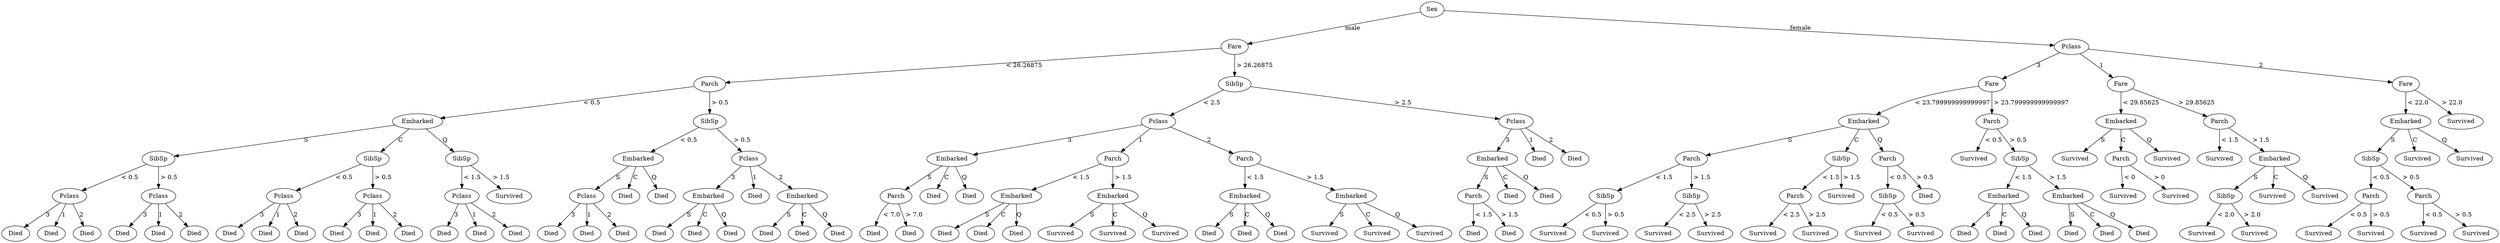 digraph Titanic {
	"4e23335c-85a3-11eb-a49c-4ccc6abbba53" [label=Sex]
	"4e716cb8-85a3-11eb-bcbf-4ccc6abbba53" [label=Fare]
	"4e74c5d4-85a3-11eb-b9cc-4ccc6abbba53" [label=Parch]
	"4e778354-85a3-11eb-af9f-4ccc6abbba53" [label=Embarked]
	"4e79568a-85a3-11eb-a61b-4ccc6abbba53" [label=SibSp]
	"4e7a1954-85a3-11eb-bdeb-4ccc6abbba53" [label=Pclass]
	"4e7a4076-85a3-11eb-9ee1-4ccc6abbba53" [label=Died]
	"4e7a1954-85a3-11eb-bdeb-4ccc6abbba53" -> "4e7a4076-85a3-11eb-9ee1-4ccc6abbba53" [label=3]
	"4e7a4077-85a3-11eb-8f36-4ccc6abbba53" [label=Died]
	"4e7a1954-85a3-11eb-bdeb-4ccc6abbba53" -> "4e7a4077-85a3-11eb-8f36-4ccc6abbba53" [label=1]
	"4e7a6770-85a3-11eb-a249-4ccc6abbba53" [label=Died]
	"4e7a1954-85a3-11eb-bdeb-4ccc6abbba53" -> "4e7a6770-85a3-11eb-a249-4ccc6abbba53" [label=2]
	"4e79568a-85a3-11eb-a61b-4ccc6abbba53" -> "4e7a1954-85a3-11eb-bdeb-4ccc6abbba53" [label=" < 0.5"]
	"4e7b0312-85a3-11eb-bdf1-4ccc6abbba53" [label=Pclass]
	"4e7b2a0a-85a3-11eb-a90b-4ccc6abbba53" [label=Died]
	"4e7b0312-85a3-11eb-bdf1-4ccc6abbba53" -> "4e7b2a0a-85a3-11eb-a90b-4ccc6abbba53" [label=3]
	"4e7b5100-85a3-11eb-a310-4ccc6abbba53" [label=Died]
	"4e7b0312-85a3-11eb-bdf1-4ccc6abbba53" -> "4e7b5100-85a3-11eb-a310-4ccc6abbba53" [label=1]
	"4e7b5101-85a3-11eb-871a-4ccc6abbba53" [label=Died]
	"4e7b0312-85a3-11eb-bdf1-4ccc6abbba53" -> "4e7b5101-85a3-11eb-871a-4ccc6abbba53" [label=2]
	"4e79568a-85a3-11eb-a61b-4ccc6abbba53" -> "4e7b0312-85a3-11eb-bdf1-4ccc6abbba53" [label=" > 0.5"]
	"4e778354-85a3-11eb-af9f-4ccc6abbba53" -> "4e79568a-85a3-11eb-a61b-4ccc6abbba53" [label=S]
	"4e7cd694-85a3-11eb-9bb1-4ccc6abbba53" [label=SibSp]
	"4e7d995e-85a3-11eb-8af4-4ccc6abbba53" [label=Pclass]
	"4e7dc054-85a3-11eb-b88e-4ccc6abbba53" [label=Died]
	"4e7d995e-85a3-11eb-8af4-4ccc6abbba53" -> "4e7dc054-85a3-11eb-b88e-4ccc6abbba53" [label=3]
	"4e7de74c-85a3-11eb-870d-4ccc6abbba53" [label=Died]
	"4e7d995e-85a3-11eb-8af4-4ccc6abbba53" -> "4e7de74c-85a3-11eb-870d-4ccc6abbba53" [label=1]
	"4e7de74d-85a3-11eb-8e61-4ccc6abbba53" [label=Died]
	"4e7d995e-85a3-11eb-8af4-4ccc6abbba53" -> "4e7de74d-85a3-11eb-8e61-4ccc6abbba53" [label=2]
	"4e7cd694-85a3-11eb-9bb1-4ccc6abbba53" -> "4e7d995e-85a3-11eb-8af4-4ccc6abbba53" [label=" < 0.5"]
	"4e7e831e-85a3-11eb-94bb-4ccc6abbba53" [label=Pclass]
	"4e7eaa18-85a3-11eb-a7ad-4ccc6abbba53" [label=Died]
	"4e7e831e-85a3-11eb-94bb-4ccc6abbba53" -> "4e7eaa18-85a3-11eb-a7ad-4ccc6abbba53" [label=3]
	"4e7ed10c-85a3-11eb-8142-4ccc6abbba53" [label=Died]
	"4e7e831e-85a3-11eb-94bb-4ccc6abbba53" -> "4e7ed10c-85a3-11eb-8142-4ccc6abbba53" [label=1]
	"4e7ed10d-85a3-11eb-8dda-4ccc6abbba53" [label=Died]
	"4e7e831e-85a3-11eb-94bb-4ccc6abbba53" -> "4e7ed10d-85a3-11eb-8dda-4ccc6abbba53" [label=2]
	"4e7cd694-85a3-11eb-9bb1-4ccc6abbba53" -> "4e7e831e-85a3-11eb-94bb-4ccc6abbba53" [label=" > 0.5"]
	"4e778354-85a3-11eb-af9f-4ccc6abbba53" -> "4e7cd694-85a3-11eb-9bb1-4ccc6abbba53" [label=C]
	"4e802fac-85a3-11eb-89f6-4ccc6abbba53" [label=SibSp]
	"4e80cb80-85a3-11eb-86cc-4ccc6abbba53" [label=Pclass]
	"4e80f27a-85a3-11eb-80dd-4ccc6abbba53" [label=Died]
	"4e80cb80-85a3-11eb-86cc-4ccc6abbba53" -> "4e80f27a-85a3-11eb-80dd-4ccc6abbba53" [label=3]
	"4e80f27b-85a3-11eb-810c-4ccc6abbba53" [label=Died]
	"4e80cb80-85a3-11eb-86cc-4ccc6abbba53" -> "4e80f27b-85a3-11eb-810c-4ccc6abbba53" [label=1]
	"4e81196e-85a3-11eb-a4dd-4ccc6abbba53" [label=Died]
	"4e80cb80-85a3-11eb-86cc-4ccc6abbba53" -> "4e81196e-85a3-11eb-a4dd-4ccc6abbba53" [label=2]
	"4e802fac-85a3-11eb-89f6-4ccc6abbba53" -> "4e80cb80-85a3-11eb-86cc-4ccc6abbba53" [label=" < 1.5"]
	"4e814064-85a3-11eb-b823-4ccc6abbba53" [label=Survived]
	"4e802fac-85a3-11eb-89f6-4ccc6abbba53" -> "4e814064-85a3-11eb-b823-4ccc6abbba53" [label=" > 1.5"]
	"4e778354-85a3-11eb-af9f-4ccc6abbba53" -> "4e802fac-85a3-11eb-89f6-4ccc6abbba53" [label=Q]
	"4e74c5d4-85a3-11eb-b9cc-4ccc6abbba53" -> "4e778354-85a3-11eb-af9f-4ccc6abbba53" [label=" < 0.5"]
	"4e83afb4-85a3-11eb-8433-4ccc6abbba53" [label=SibSp]
	"4e849978-85a3-11eb-bc87-4ccc6abbba53" [label=Embarked]
	"4e853548-85a3-11eb-ae1c-4ccc6abbba53" [label=Pclass]
	"4e855c42-85a3-11eb-9f06-4ccc6abbba53" [label=Died]
	"4e853548-85a3-11eb-ae1c-4ccc6abbba53" -> "4e855c42-85a3-11eb-9f06-4ccc6abbba53" [label=3]
	"4e855c43-85a3-11eb-9ffd-4ccc6abbba53" [label=Died]
	"4e853548-85a3-11eb-ae1c-4ccc6abbba53" -> "4e855c43-85a3-11eb-9ffd-4ccc6abbba53" [label=1]
	"4e858342-85a3-11eb-991c-4ccc6abbba53" [label=Died]
	"4e853548-85a3-11eb-ae1c-4ccc6abbba53" -> "4e858342-85a3-11eb-991c-4ccc6abbba53" [label=2]
	"4e849978-85a3-11eb-bc87-4ccc6abbba53" -> "4e853548-85a3-11eb-ae1c-4ccc6abbba53" [label=S]
	"4e858343-85a3-11eb-a70e-4ccc6abbba53" [label=Died]
	"4e849978-85a3-11eb-bc87-4ccc6abbba53" -> "4e858343-85a3-11eb-a70e-4ccc6abbba53" [label=C]
	"4e85aa48-85a3-11eb-a9e2-4ccc6abbba53" [label=Died]
	"4e849978-85a3-11eb-bc87-4ccc6abbba53" -> "4e85aa48-85a3-11eb-a9e2-4ccc6abbba53" [label=Q]
	"4e83afb4-85a3-11eb-8433-4ccc6abbba53" -> "4e849978-85a3-11eb-bc87-4ccc6abbba53" [label=" < 0.5"]
	"4e86e1da-85a3-11eb-b288-4ccc6abbba53" [label=Pclass]
	"4e87a4a4-85a3-11eb-a8dc-4ccc6abbba53" [label=Embarked]
	"4e87a4a5-85a3-11eb-82bc-4ccc6abbba53" [label=Died]
	"4e87a4a4-85a3-11eb-a8dc-4ccc6abbba53" -> "4e87a4a5-85a3-11eb-82bc-4ccc6abbba53" [label=S]
	"4e87cb94-85a3-11eb-8cd2-4ccc6abbba53" [label=Died]
	"4e87a4a4-85a3-11eb-a8dc-4ccc6abbba53" -> "4e87cb94-85a3-11eb-8cd2-4ccc6abbba53" [label=C]
	"4e87f292-85a3-11eb-a069-4ccc6abbba53" [label=Died]
	"4e87a4a4-85a3-11eb-a8dc-4ccc6abbba53" -> "4e87f292-85a3-11eb-a069-4ccc6abbba53" [label=Q]
	"4e86e1da-85a3-11eb-b288-4ccc6abbba53" -> "4e87a4a4-85a3-11eb-a8dc-4ccc6abbba53" [label=3]
	"4e881988-85a3-11eb-bff5-4ccc6abbba53" [label=Died]
	"4e86e1da-85a3-11eb-b288-4ccc6abbba53" -> "4e881988-85a3-11eb-bff5-4ccc6abbba53" [label=1]
	"4e88676c-85a3-11eb-863d-4ccc6abbba53" [label=Embarked]
	"4e888e62-85a3-11eb-a5f5-4ccc6abbba53" [label=Died]
	"4e88676c-85a3-11eb-863d-4ccc6abbba53" -> "4e888e62-85a3-11eb-a5f5-4ccc6abbba53" [label=S]
	"4e88b566-85a3-11eb-80c1-4ccc6abbba53" [label=Died]
	"4e88676c-85a3-11eb-863d-4ccc6abbba53" -> "4e88b566-85a3-11eb-80c1-4ccc6abbba53" [label=C]
	"4e88b567-85a3-11eb-b8d1-4ccc6abbba53" [label=Died]
	"4e88676c-85a3-11eb-863d-4ccc6abbba53" -> "4e88b567-85a3-11eb-b8d1-4ccc6abbba53" [label=Q]
	"4e86e1da-85a3-11eb-b288-4ccc6abbba53" -> "4e88676c-85a3-11eb-863d-4ccc6abbba53" [label=2]
	"4e83afb4-85a3-11eb-8433-4ccc6abbba53" -> "4e86e1da-85a3-11eb-b288-4ccc6abbba53" [label=" > 0.5"]
	"4e74c5d4-85a3-11eb-b9cc-4ccc6abbba53" -> "4e83afb4-85a3-11eb-8433-4ccc6abbba53" [label=" > 0.5"]
	"4e716cb8-85a3-11eb-bcbf-4ccc6abbba53" -> "4e74c5d4-85a3-11eb-b9cc-4ccc6abbba53" [label=" < 26.26875"]
	"4e8ea4b8-85a3-11eb-9927-4ccc6abbba53" [label=SibSp]
	"4e924bba-85a3-11eb-8032-4ccc6abbba53" [label=Pclass]
	"4e94941a-85a3-11eb-a775-4ccc6abbba53" [label=Embarked]
	"4e966792-85a3-11eb-aaab-4ccc6abbba53" [label=Parch]
	"4e968e88-85a3-11eb-ac38-4ccc6abbba53" [label=Died]
	"4e966792-85a3-11eb-aaab-4ccc6abbba53" -> "4e968e88-85a3-11eb-ac38-4ccc6abbba53" [label=" < 7.0"]
	"4e96b57e-85a3-11eb-8a5e-4ccc6abbba53" [label=Died]
	"4e966792-85a3-11eb-aaab-4ccc6abbba53" -> "4e96b57e-85a3-11eb-8a5e-4ccc6abbba53" [label=" > 7.0"]
	"4e94941a-85a3-11eb-a775-4ccc6abbba53" -> "4e966792-85a3-11eb-aaab-4ccc6abbba53" [label=S]
	"4e96dc74-85a3-11eb-bb8a-4ccc6abbba53" [label=Died]
	"4e94941a-85a3-11eb-a775-4ccc6abbba53" -> "4e96dc74-85a3-11eb-bb8a-4ccc6abbba53" [label=C]
	"4e96dc75-85a3-11eb-896e-4ccc6abbba53" [label=Died]
	"4e94941a-85a3-11eb-a775-4ccc6abbba53" -> "4e96dc75-85a3-11eb-896e-4ccc6abbba53" [label=Q]
	"4e924bba-85a3-11eb-8032-4ccc6abbba53" -> "4e94941a-85a3-11eb-a775-4ccc6abbba53" [label=3]
	"4e98d6e8-85a3-11eb-a676-4ccc6abbba53" [label=Parch]
	"4e9999b6-85a3-11eb-a34b-4ccc6abbba53" [label=Embarked]
	"4e99c0a8-85a3-11eb-9575-4ccc6abbba53" [label=Died]
	"4e9999b6-85a3-11eb-a34b-4ccc6abbba53" -> "4e99c0a8-85a3-11eb-9575-4ccc6abbba53" [label=S]
	"4e99c0a9-85a3-11eb-ad0a-4ccc6abbba53" [label=Died]
	"4e9999b6-85a3-11eb-a34b-4ccc6abbba53" -> "4e99c0a9-85a3-11eb-ad0a-4ccc6abbba53" [label=C]
	"4e99e79e-85a3-11eb-af31-4ccc6abbba53" [label=Died]
	"4e9999b6-85a3-11eb-a34b-4ccc6abbba53" -> "4e99e79e-85a3-11eb-af31-4ccc6abbba53" [label=Q]
	"4e98d6e8-85a3-11eb-a676-4ccc6abbba53" -> "4e9999b6-85a3-11eb-a34b-4ccc6abbba53" [label=" < 1.5"]
	"4e9a5c86-85a3-11eb-9e1f-4ccc6abbba53" [label=Embarked]
	"4e9a8370-85a3-11eb-a216-4ccc6abbba53" [label=Survived]
	"4e9a5c86-85a3-11eb-9e1f-4ccc6abbba53" -> "4e9a8370-85a3-11eb-a216-4ccc6abbba53" [label=S]
	"4e9aaa68-85a3-11eb-9519-4ccc6abbba53" [label=Survived]
	"4e9a5c86-85a3-11eb-9e1f-4ccc6abbba53" -> "4e9aaa68-85a3-11eb-9519-4ccc6abbba53" [label=C]
	"4e9ad168-85a3-11eb-a8d2-4ccc6abbba53" [label=Survived]
	"4e9a5c86-85a3-11eb-9e1f-4ccc6abbba53" -> "4e9ad168-85a3-11eb-a8d2-4ccc6abbba53" [label=Q]
	"4e98d6e8-85a3-11eb-a676-4ccc6abbba53" -> "4e9a5c86-85a3-11eb-9e1f-4ccc6abbba53" [label=" > 1.5"]
	"4e924bba-85a3-11eb-8032-4ccc6abbba53" -> "4e98d6e8-85a3-11eb-a676-4ccc6abbba53" [label=1]
	"4e9c301c-85a3-11eb-a96b-4ccc6abbba53" [label=Parch]
	"4e9ca4e2-85a3-11eb-99fc-4ccc6abbba53" [label=Embarked]
	"4e9ccbd8-85a3-11eb-9eb8-4ccc6abbba53" [label=Died]
	"4e9ca4e2-85a3-11eb-99fc-4ccc6abbba53" -> "4e9ccbd8-85a3-11eb-9eb8-4ccc6abbba53" [label=S]
	"4e9ccbd9-85a3-11eb-b019-4ccc6abbba53" [label=Died]
	"4e9ca4e2-85a3-11eb-99fc-4ccc6abbba53" -> "4e9ccbd9-85a3-11eb-b019-4ccc6abbba53" [label=C]
	"4e9cf2ca-85a3-11eb-8775-4ccc6abbba53" [label=Died]
	"4e9ca4e2-85a3-11eb-99fc-4ccc6abbba53" -> "4e9cf2ca-85a3-11eb-8775-4ccc6abbba53" [label=Q]
	"4e9c301c-85a3-11eb-a96b-4ccc6abbba53" -> "4e9ca4e2-85a3-11eb-99fc-4ccc6abbba53" [label=" < 1.5"]
	"4e9d67ac-85a3-11eb-8dfe-4ccc6abbba53" [label=Embarked]
	"4e9d67ad-85a3-11eb-9375-4ccc6abbba53" [label=Survived]
	"4e9d67ac-85a3-11eb-8dfe-4ccc6abbba53" -> "4e9d67ad-85a3-11eb-9375-4ccc6abbba53" [label=S]
	"4e9d8ea6-85a3-11eb-975f-4ccc6abbba53" [label=Survived]
	"4e9d67ac-85a3-11eb-8dfe-4ccc6abbba53" -> "4e9d8ea6-85a3-11eb-975f-4ccc6abbba53" [label=C]
	"4e9db59a-85a3-11eb-9c88-4ccc6abbba53" [label=Survived]
	"4e9d67ac-85a3-11eb-8dfe-4ccc6abbba53" -> "4e9db59a-85a3-11eb-9c88-4ccc6abbba53" [label=Q]
	"4e9c301c-85a3-11eb-a96b-4ccc6abbba53" -> "4e9d67ac-85a3-11eb-8dfe-4ccc6abbba53" [label=" > 1.5"]
	"4e924bba-85a3-11eb-8032-4ccc6abbba53" -> "4e9c301c-85a3-11eb-a96b-4ccc6abbba53" [label=2]
	"4e8ea4b8-85a3-11eb-9927-4ccc6abbba53" -> "4e924bba-85a3-11eb-8032-4ccc6abbba53" [label=" < 2.5"]
	"4e9f3b24-85a3-11eb-877a-4ccc6abbba53" [label=Pclass]
	"4ea04bdc-85a3-11eb-b5bc-4ccc6abbba53" [label=Embarked]
	"4ea0e7b6-85a3-11eb-98ec-4ccc6abbba53" [label=Parch]
	"4ea0e7b7-85a3-11eb-b1f8-4ccc6abbba53" [label=Died]
	"4ea0e7b6-85a3-11eb-98ec-4ccc6abbba53" -> "4ea0e7b7-85a3-11eb-b1f8-4ccc6abbba53" [label=" < 1.5"]
	"4ea10ea8-85a3-11eb-ad23-4ccc6abbba53" [label=Died]
	"4ea0e7b6-85a3-11eb-98ec-4ccc6abbba53" -> "4ea10ea8-85a3-11eb-ad23-4ccc6abbba53" [label=" > 1.5"]
	"4ea04bdc-85a3-11eb-b5bc-4ccc6abbba53" -> "4ea0e7b6-85a3-11eb-98ec-4ccc6abbba53" [label=S]
	"4ea135a2-85a3-11eb-9ea6-4ccc6abbba53" [label=Died]
	"4ea04bdc-85a3-11eb-b5bc-4ccc6abbba53" -> "4ea135a2-85a3-11eb-9ea6-4ccc6abbba53" [label=C]
	"4ea135a3-85a3-11eb-b495-4ccc6abbba53" [label=Died]
	"4ea04bdc-85a3-11eb-b5bc-4ccc6abbba53" -> "4ea135a3-85a3-11eb-b495-4ccc6abbba53" [label=Q]
	"4e9f3b24-85a3-11eb-877a-4ccc6abbba53" -> "4ea04bdc-85a3-11eb-b5bc-4ccc6abbba53" [label=3]
	"4ea15c92-85a3-11eb-aabe-4ccc6abbba53" [label=Died]
	"4e9f3b24-85a3-11eb-877a-4ccc6abbba53" -> "4ea15c92-85a3-11eb-aabe-4ccc6abbba53" [label=1]
	"4ea1838c-85a3-11eb-9926-4ccc6abbba53" [label=Died]
	"4e9f3b24-85a3-11eb-877a-4ccc6abbba53" -> "4ea1838c-85a3-11eb-9926-4ccc6abbba53" [label=2]
	"4e8ea4b8-85a3-11eb-9927-4ccc6abbba53" -> "4e9f3b24-85a3-11eb-877a-4ccc6abbba53" [label=" > 2.5"]
	"4e716cb8-85a3-11eb-bcbf-4ccc6abbba53" -> "4e8ea4b8-85a3-11eb-9927-4ccc6abbba53" [label=" > 26.26875"]
	"4e23335c-85a3-11eb-a49c-4ccc6abbba53" -> "4e716cb8-85a3-11eb-bcbf-4ccc6abbba53" [label=male]
	"4ede8912-85a3-11eb-96a1-4ccc6abbba53" [label=Pclass]
	"4efd9492-85a3-11eb-b8ea-4ccc6abbba53" [label=Fare]
	"4f01b148-85a3-11eb-b3f2-4ccc6abbba53" [label=Embarked]
	"4f04956c-85a3-11eb-80ea-4ccc6abbba53" [label=Parch]
	"4f05f40c-85a3-11eb-a0fe-4ccc6abbba53" [label=SibSp]
	"4f05f40d-85a3-11eb-a2d8-4ccc6abbba53" [label=Survived]
	"4f05f40c-85a3-11eb-a0fe-4ccc6abbba53" -> "4f05f40d-85a3-11eb-a2d8-4ccc6abbba53" [label=" < 0.5"]
	"4f061afa-85a3-11eb-9879-4ccc6abbba53" [label=Survived]
	"4f05f40c-85a3-11eb-a0fe-4ccc6abbba53" -> "4f061afa-85a3-11eb-9879-4ccc6abbba53" [label=" > 0.5"]
	"4f04956c-85a3-11eb-80ea-4ccc6abbba53" -> "4f05f40c-85a3-11eb-a0fe-4ccc6abbba53" [label=" < 1.5"]
	"4f0704be-85a3-11eb-909a-4ccc6abbba53" [label=SibSp]
	"4f072bb4-85a3-11eb-ae3c-4ccc6abbba53" [label=Survived]
	"4f0704be-85a3-11eb-909a-4ccc6abbba53" -> "4f072bb4-85a3-11eb-ae3c-4ccc6abbba53" [label=" < 2.5"]
	"4f0752b0-85a3-11eb-9a77-4ccc6abbba53" [label=Survived]
	"4f0704be-85a3-11eb-909a-4ccc6abbba53" -> "4f0752b0-85a3-11eb-9a77-4ccc6abbba53" [label=" > 2.5"]
	"4f04956c-85a3-11eb-80ea-4ccc6abbba53" -> "4f0704be-85a3-11eb-909a-4ccc6abbba53" [label=" > 1.5"]
	"4f01b148-85a3-11eb-b3f2-4ccc6abbba53" -> "4f04956c-85a3-11eb-80ea-4ccc6abbba53" [label=S]
	"4f097424-85a3-11eb-9650-4ccc6abbba53" [label=SibSp]
	"4f0aabba-85a3-11eb-83d3-4ccc6abbba53" [label=Parch]
	"4f0ad2ae-85a3-11eb-a13f-4ccc6abbba53" [label=Survived]
	"4f0aabba-85a3-11eb-83d3-4ccc6abbba53" -> "4f0ad2ae-85a3-11eb-a13f-4ccc6abbba53" [label=" < 2.5"]
	"4f0ad2af-85a3-11eb-a08b-4ccc6abbba53" [label=Survived]
	"4f0aabba-85a3-11eb-83d3-4ccc6abbba53" -> "4f0ad2af-85a3-11eb-a08b-4ccc6abbba53" [label=" > 2.5"]
	"4f097424-85a3-11eb-9650-4ccc6abbba53" -> "4f0aabba-85a3-11eb-83d3-4ccc6abbba53" [label=" < 1.5"]
	"4f0af9a4-85a3-11eb-8ea5-4ccc6abbba53" [label=Survived]
	"4f097424-85a3-11eb-9650-4ccc6abbba53" -> "4f0af9a4-85a3-11eb-8ea5-4ccc6abbba53" [label=" > 1.5"]
	"4f01b148-85a3-11eb-b3f2-4ccc6abbba53" -> "4f097424-85a3-11eb-9650-4ccc6abbba53" [label=C]
	"4f0ca67e-85a3-11eb-95a9-4ccc6abbba53" [label=Parch]
	"4f0d8fee-85a3-11eb-ad1e-4ccc6abbba53" [label=SibSp]
	"4f0db6e4-85a3-11eb-9052-4ccc6abbba53" [label=Survived]
	"4f0d8fee-85a3-11eb-ad1e-4ccc6abbba53" -> "4f0db6e4-85a3-11eb-9052-4ccc6abbba53" [label=" < 0.5"]
	"4f0ddddc-85a3-11eb-85e9-4ccc6abbba53" [label=Survived]
	"4f0d8fee-85a3-11eb-ad1e-4ccc6abbba53" -> "4f0ddddc-85a3-11eb-85e9-4ccc6abbba53" [label=" > 0.5"]
	"4f0ca67e-85a3-11eb-95a9-4ccc6abbba53" -> "4f0d8fee-85a3-11eb-ad1e-4ccc6abbba53" [label=" < 0.5"]
	"4f0ddddd-85a3-11eb-b8a3-4ccc6abbba53" [label=Died]
	"4f0ca67e-85a3-11eb-95a9-4ccc6abbba53" -> "4f0ddddd-85a3-11eb-b8a3-4ccc6abbba53" [label=" > 0.5"]
	"4f01b148-85a3-11eb-b3f2-4ccc6abbba53" -> "4f0ca67e-85a3-11eb-95a9-4ccc6abbba53" [label=Q]
	"4efd9492-85a3-11eb-b8ea-4ccc6abbba53" -> "4f01b148-85a3-11eb-b3f2-4ccc6abbba53" [label=" < 23.799999999999997"]
	"4f135874-85a3-11eb-8000-4ccc6abbba53" [label=Parch]
	"4f135875-85a3-11eb-b535-4ccc6abbba53" [label=Survived]
	"4f135874-85a3-11eb-8000-4ccc6abbba53" -> "4f135875-85a3-11eb-b535-4ccc6abbba53" [label=" < 0.5"]
	"4f163c90-85a3-11eb-99a5-4ccc6abbba53" [label=SibSp]
	"4f16b16e-85a3-11eb-995a-4ccc6abbba53" [label=Embarked]
	"4f16d864-85a3-11eb-84d6-4ccc6abbba53" [label=Died]
	"4f16b16e-85a3-11eb-995a-4ccc6abbba53" -> "4f16d864-85a3-11eb-84d6-4ccc6abbba53" [label=S]
	"4f16ff58-85a3-11eb-8002-4ccc6abbba53" [label=Died]
	"4f16b16e-85a3-11eb-995a-4ccc6abbba53" -> "4f16ff58-85a3-11eb-8002-4ccc6abbba53" [label=C]
	"4f16ff59-85a3-11eb-9601-4ccc6abbba53" [label=Died]
	"4f16b16e-85a3-11eb-995a-4ccc6abbba53" -> "4f16ff59-85a3-11eb-9601-4ccc6abbba53" [label=Q]
	"4f163c90-85a3-11eb-99a5-4ccc6abbba53" -> "4f16b16e-85a3-11eb-995a-4ccc6abbba53" [label=" < 1.5"]
	"4f17743a-85a3-11eb-97b1-4ccc6abbba53" [label=Embarked]
	"4f179b2e-85a3-11eb-9a99-4ccc6abbba53" [label=Died]
	"4f17743a-85a3-11eb-97b1-4ccc6abbba53" -> "4f179b2e-85a3-11eb-9a99-4ccc6abbba53" [label=S]
	"4f179b2f-85a3-11eb-99ee-4ccc6abbba53" [label=Died]
	"4f17743a-85a3-11eb-97b1-4ccc6abbba53" -> "4f179b2f-85a3-11eb-99ee-4ccc6abbba53" [label=C]
	"4f17c22c-85a3-11eb-96e0-4ccc6abbba53" [label=Died]
	"4f17743a-85a3-11eb-97b1-4ccc6abbba53" -> "4f17c22c-85a3-11eb-96e0-4ccc6abbba53" [label=Q]
	"4f163c90-85a3-11eb-99a5-4ccc6abbba53" -> "4f17743a-85a3-11eb-97b1-4ccc6abbba53" [label=" > 1.5"]
	"4f135874-85a3-11eb-8000-4ccc6abbba53" -> "4f163c90-85a3-11eb-99a5-4ccc6abbba53" [label=" > 0.5"]
	"4efd9492-85a3-11eb-b8ea-4ccc6abbba53" -> "4f135874-85a3-11eb-8000-4ccc6abbba53" [label=" > 23.799999999999997"]
	"4ede8912-85a3-11eb-96a1-4ccc6abbba53" -> "4efd9492-85a3-11eb-b8ea-4ccc6abbba53" [label=3]
	"4f30426e-85a3-11eb-b198-4ccc6abbba53" [label=Fare]
	"4f31ef80-85a3-11eb-9df7-4ccc6abbba53" [label=Embarked]
	"4f31ef81-85a3-11eb-a990-4ccc6abbba53" [label=Survived]
	"4f31ef80-85a3-11eb-9df7-4ccc6abbba53" -> "4f31ef81-85a3-11eb-a990-4ccc6abbba53" [label=S]
	"4f32645a-85a3-11eb-b59f-4ccc6abbba53" [label=Parch]
	"4f32645b-85a3-11eb-b17e-4ccc6abbba53" [label=Survived]
	"4f32645a-85a3-11eb-b59f-4ccc6abbba53" -> "4f32645b-85a3-11eb-b17e-4ccc6abbba53" [label=" < 0"]
	"4f328b54-85a3-11eb-8167-4ccc6abbba53" [label=Survived]
	"4f32645a-85a3-11eb-b59f-4ccc6abbba53" -> "4f328b54-85a3-11eb-8167-4ccc6abbba53" [label=" > 0"]
	"4f31ef80-85a3-11eb-9df7-4ccc6abbba53" -> "4f32645a-85a3-11eb-b59f-4ccc6abbba53" [label=C]
	"4f32b242-85a3-11eb-8326-4ccc6abbba53" [label=Survived]
	"4f31ef80-85a3-11eb-9df7-4ccc6abbba53" -> "4f32b242-85a3-11eb-8326-4ccc6abbba53" [label=Q]
	"4f30426e-85a3-11eb-b198-4ccc6abbba53" -> "4f31ef80-85a3-11eb-9df7-4ccc6abbba53" [label=" < 29.85625"]
	"4f3657fe-85a3-11eb-b3c2-4ccc6abbba53" [label=Parch]
	"4f3657ff-85a3-11eb-8b22-4ccc6abbba53" [label=Survived]
	"4f3657fe-85a3-11eb-b3c2-4ccc6abbba53" -> "4f3657ff-85a3-11eb-8b22-4ccc6abbba53" [label=" < 1.5"]
	"4f382b7a-85a3-11eb-a704-4ccc6abbba53" [label=Embarked]
	"4f39153a-85a3-11eb-b744-4ccc6abbba53" [label=SibSp]
	"4f393c2e-85a3-11eb-86b9-4ccc6abbba53" [label=Survived]
	"4f39153a-85a3-11eb-b744-4ccc6abbba53" -> "4f393c2e-85a3-11eb-86b9-4ccc6abbba53" [label=" < 2.0"]
	"4f396328-85a3-11eb-b119-4ccc6abbba53" [label=Survived]
	"4f39153a-85a3-11eb-b744-4ccc6abbba53" -> "4f396328-85a3-11eb-b119-4ccc6abbba53" [label=" > 2.0"]
	"4f382b7a-85a3-11eb-a704-4ccc6abbba53" -> "4f39153a-85a3-11eb-b744-4ccc6abbba53" [label=S]
	"4f396329-85a3-11eb-97a8-4ccc6abbba53" [label=Survived]
	"4f382b7a-85a3-11eb-a704-4ccc6abbba53" -> "4f396329-85a3-11eb-97a8-4ccc6abbba53" [label=C]
	"4f398a18-85a3-11eb-9cf3-4ccc6abbba53" [label=Survived]
	"4f382b7a-85a3-11eb-a704-4ccc6abbba53" -> "4f398a18-85a3-11eb-9cf3-4ccc6abbba53" [label=Q]
	"4f3657fe-85a3-11eb-b3c2-4ccc6abbba53" -> "4f382b7a-85a3-11eb-a704-4ccc6abbba53" [label=" > 1.5"]
	"4f30426e-85a3-11eb-b198-4ccc6abbba53" -> "4f3657fe-85a3-11eb-b3c2-4ccc6abbba53" [label=" > 29.85625"]
	"4ede8912-85a3-11eb-96a1-4ccc6abbba53" -> "4f30426e-85a3-11eb-b198-4ccc6abbba53" [label=1]
	"4f4568dc-85a3-11eb-bc0d-4ccc6abbba53" [label=Fare]
	"4f484d10-85a3-11eb-a360-4ccc6abbba53" [label=Embarked]
	"4f4a6e76-85a3-11eb-bcfd-4ccc6abbba53" [label=SibSp]
	"4f4b0a50-85a3-11eb-b9c6-4ccc6abbba53" [label=Parch]
	"4f4b3142-85a3-11eb-a38b-4ccc6abbba53" [label=Survived]
	"4f4b0a50-85a3-11eb-b9c6-4ccc6abbba53" -> "4f4b3142-85a3-11eb-a38b-4ccc6abbba53" [label=" < 0.5"]
	"4f4b3143-85a3-11eb-abdf-4ccc6abbba53" [label=Survived]
	"4f4b0a50-85a3-11eb-b9c6-4ccc6abbba53" -> "4f4b3143-85a3-11eb-abdf-4ccc6abbba53" [label=" > 0.5"]
	"4f4a6e76-85a3-11eb-bcfd-4ccc6abbba53" -> "4f4b0a50-85a3-11eb-b9c6-4ccc6abbba53" [label=" < 0.5"]
	"4f4c1b06-85a3-11eb-909b-4ccc6abbba53" [label=Parch]
	"4f4c41fa-85a3-11eb-9fe6-4ccc6abbba53" [label=Survived]
	"4f4c1b06-85a3-11eb-909b-4ccc6abbba53" -> "4f4c41fa-85a3-11eb-9fe6-4ccc6abbba53" [label=" < 0.5"]
	"4f4c68f0-85a3-11eb-92b8-4ccc6abbba53" [label=Survived]
	"4f4c1b06-85a3-11eb-909b-4ccc6abbba53" -> "4f4c68f0-85a3-11eb-92b8-4ccc6abbba53" [label=" > 0.5"]
	"4f4a6e76-85a3-11eb-bcfd-4ccc6abbba53" -> "4f4c1b06-85a3-11eb-909b-4ccc6abbba53" [label=" > 0.5"]
	"4f484d10-85a3-11eb-a360-4ccc6abbba53" -> "4f4a6e76-85a3-11eb-bcfd-4ccc6abbba53" [label=S]
	"4f4c68f1-85a3-11eb-96a0-4ccc6abbba53" [label=Survived]
	"4f484d10-85a3-11eb-a360-4ccc6abbba53" -> "4f4c68f1-85a3-11eb-96a0-4ccc6abbba53" [label=C]
	"4f4c8fe4-85a3-11eb-8eda-4ccc6abbba53" [label=Survived]
	"4f484d10-85a3-11eb-a360-4ccc6abbba53" -> "4f4c8fe4-85a3-11eb-8eda-4ccc6abbba53" [label=Q]
	"4f4568dc-85a3-11eb-bc0d-4ccc6abbba53" -> "4f484d10-85a3-11eb-a360-4ccc6abbba53" [label=" < 22.0"]
	"4f4c8fe5-85a3-11eb-b25f-4ccc6abbba53" [label=Survived]
	"4f4568dc-85a3-11eb-bc0d-4ccc6abbba53" -> "4f4c8fe5-85a3-11eb-b25f-4ccc6abbba53" [label=" > 22.0"]
	"4ede8912-85a3-11eb-96a1-4ccc6abbba53" -> "4f4568dc-85a3-11eb-bc0d-4ccc6abbba53" [label=2]
	"4e23335c-85a3-11eb-a49c-4ccc6abbba53" -> "4ede8912-85a3-11eb-96a1-4ccc6abbba53" [label=female]
}
